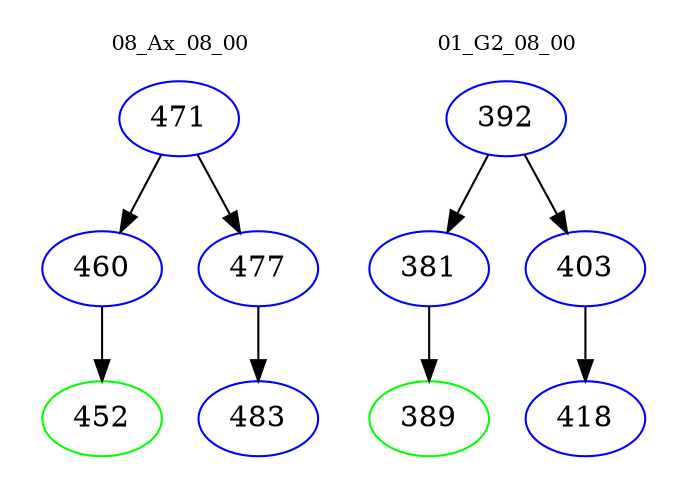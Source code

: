 digraph{
subgraph cluster_0 {
color = white
label = "08_Ax_08_00";
fontsize=10;
T0_471 [label="471", color="blue"]
T0_471 -> T0_460 [color="black"]
T0_460 [label="460", color="blue"]
T0_460 -> T0_452 [color="black"]
T0_452 [label="452", color="green"]
T0_471 -> T0_477 [color="black"]
T0_477 [label="477", color="blue"]
T0_477 -> T0_483 [color="black"]
T0_483 [label="483", color="blue"]
}
subgraph cluster_1 {
color = white
label = "01_G2_08_00";
fontsize=10;
T1_392 [label="392", color="blue"]
T1_392 -> T1_381 [color="black"]
T1_381 [label="381", color="blue"]
T1_381 -> T1_389 [color="black"]
T1_389 [label="389", color="green"]
T1_392 -> T1_403 [color="black"]
T1_403 [label="403", color="blue"]
T1_403 -> T1_418 [color="black"]
T1_418 [label="418", color="blue"]
}
}
